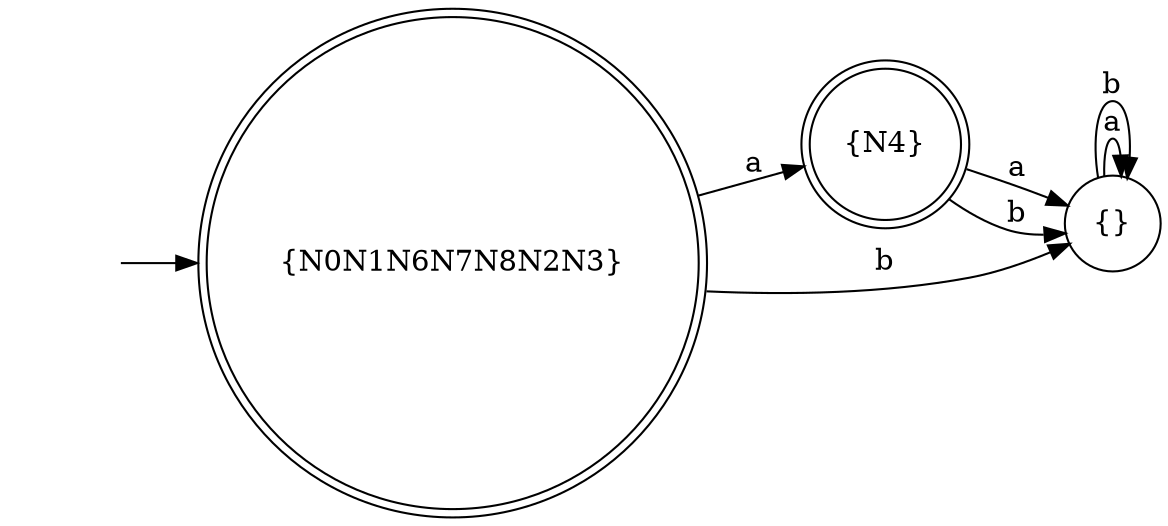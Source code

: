 digraph myAutomaton {
rankdir=LR;
" " [shape=none]
"{N0N1N6N7N8N2N3}" [shape=doublecircle]
"{N4}" [shape=doublecircle]
"{}" [shape=circle]

" " -> "{N0N1N6N7N8N2N3}""{N0N1N6N7N8N2N3}" -> "{N4}"[label="a"]
"{N0N1N6N7N8N2N3}" -> "{}"[label="b"]
"{N4}" -> "{}"[label="a"]
"{N4}" -> "{}"[label="b"]
"{}" -> "{}"[label="a"]
"{}" -> "{}"[label="b"]
}